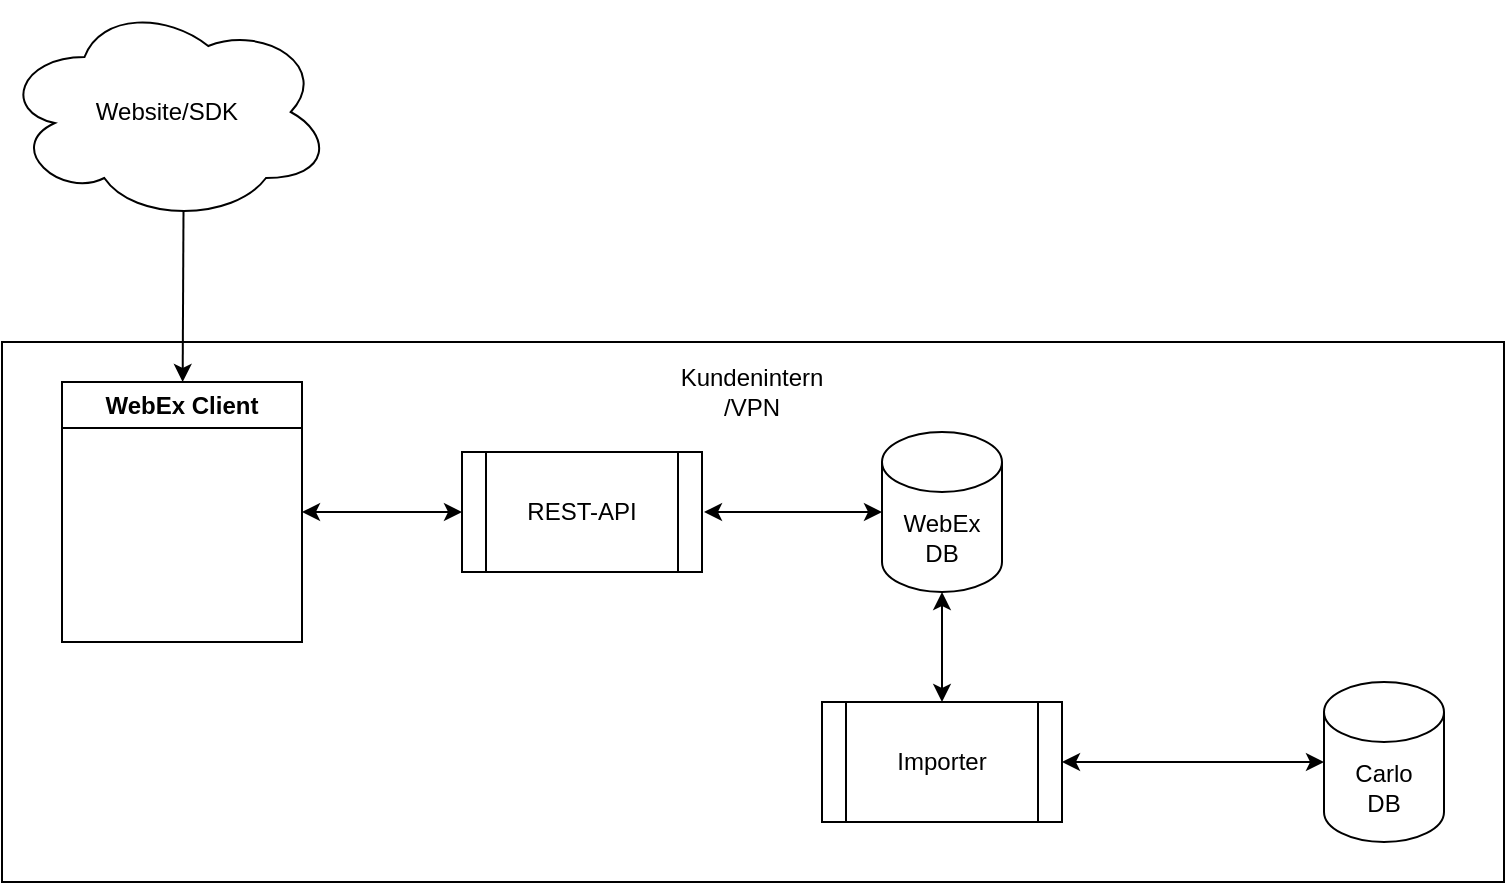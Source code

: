 <mxfile>
    <diagram id="ooEq0vu8JP7P26SXIxnH" name="Seite-1">
        <mxGraphModel dx="1129" dy="779" grid="1" gridSize="10" guides="1" tooltips="1" connect="1" arrows="1" fold="1" page="1" pageScale="1" pageWidth="827" pageHeight="1169" math="0" shadow="0">
            <root>
                <mxCell id="0"/>
                <mxCell id="1" parent="0"/>
                <mxCell id="2" value="Website/SDK" style="ellipse;shape=cloud;whiteSpace=wrap;html=1;" vertex="1" parent="1">
                    <mxGeometry x="39" y="80" width="165" height="110" as="geometry"/>
                </mxCell>
                <mxCell id="4" value="" style="rounded=0;whiteSpace=wrap;html=1;" vertex="1" parent="1">
                    <mxGeometry x="39" y="250" width="751" height="270" as="geometry"/>
                </mxCell>
                <mxCell id="5" value="WebEx Client" style="swimlane;whiteSpace=wrap;html=1;" vertex="1" parent="1">
                    <mxGeometry x="69" y="270" width="120" height="130" as="geometry"/>
                </mxCell>
                <mxCell id="7" value="" style="edgeStyle=none;html=1;exitX=0.55;exitY=0.95;exitDx=0;exitDy=0;exitPerimeter=0;" edge="1" parent="1" source="2" target="5">
                    <mxGeometry relative="1" as="geometry">
                        <mxPoint x="129" y="190" as="sourcePoint"/>
                    </mxGeometry>
                </mxCell>
                <mxCell id="8" value="REST-API" style="shape=process;whiteSpace=wrap;html=1;backgroundOutline=1;" vertex="1" parent="1">
                    <mxGeometry x="269" y="305" width="120" height="60" as="geometry"/>
                </mxCell>
                <mxCell id="12" value="WebEx&lt;br&gt;DB" style="shape=cylinder3;whiteSpace=wrap;html=1;boundedLbl=1;backgroundOutline=1;size=15;" vertex="1" parent="1">
                    <mxGeometry x="479" y="295" width="60" height="80" as="geometry"/>
                </mxCell>
                <mxCell id="18" value="Carlo&lt;br&gt;DB" style="shape=cylinder3;whiteSpace=wrap;html=1;boundedLbl=1;backgroundOutline=1;size=15;" vertex="1" parent="1">
                    <mxGeometry x="700" y="420" width="60" height="80" as="geometry"/>
                </mxCell>
                <mxCell id="19" value="Importer" style="shape=process;whiteSpace=wrap;html=1;backgroundOutline=1;" vertex="1" parent="1">
                    <mxGeometry x="449" y="430" width="120" height="60" as="geometry"/>
                </mxCell>
                <mxCell id="26" value="" style="endArrow=classic;startArrow=classic;html=1;exitX=1;exitY=0.5;exitDx=0;exitDy=0;" edge="1" parent="1" source="5" target="8">
                    <mxGeometry width="50" height="50" relative="1" as="geometry">
                        <mxPoint x="420" y="420" as="sourcePoint"/>
                        <mxPoint x="470" y="370" as="targetPoint"/>
                    </mxGeometry>
                </mxCell>
                <mxCell id="27" value="" style="endArrow=classic;startArrow=classic;html=1;entryX=0;entryY=0.5;entryDx=0;entryDy=0;entryPerimeter=0;" edge="1" parent="1" target="12">
                    <mxGeometry width="50" height="50" relative="1" as="geometry">
                        <mxPoint x="390" y="335" as="sourcePoint"/>
                        <mxPoint x="279" y="345" as="targetPoint"/>
                    </mxGeometry>
                </mxCell>
                <mxCell id="28" value="" style="endArrow=classic;startArrow=classic;html=1;entryX=0.5;entryY=0;entryDx=0;entryDy=0;exitX=0.5;exitY=1;exitDx=0;exitDy=0;exitPerimeter=0;" edge="1" parent="1" source="12" target="19">
                    <mxGeometry width="50" height="50" relative="1" as="geometry">
                        <mxPoint x="400" y="345" as="sourcePoint"/>
                        <mxPoint x="489" y="345" as="targetPoint"/>
                    </mxGeometry>
                </mxCell>
                <mxCell id="29" value="" style="endArrow=classic;startArrow=classic;html=1;entryX=1;entryY=0.5;entryDx=0;entryDy=0;exitX=0;exitY=0.5;exitDx=0;exitDy=0;exitPerimeter=0;" edge="1" parent="1" source="18" target="19">
                    <mxGeometry width="50" height="50" relative="1" as="geometry">
                        <mxPoint x="519" y="385" as="sourcePoint"/>
                        <mxPoint x="519" y="440" as="targetPoint"/>
                    </mxGeometry>
                </mxCell>
                <mxCell id="30" value="Kundenintern&lt;br&gt;/VPN" style="text;html=1;strokeColor=none;fillColor=none;align=center;verticalAlign=middle;whiteSpace=wrap;rounded=0;" vertex="1" parent="1">
                    <mxGeometry x="384" y="260" width="60" height="30" as="geometry"/>
                </mxCell>
            </root>
        </mxGraphModel>
    </diagram>
</mxfile>